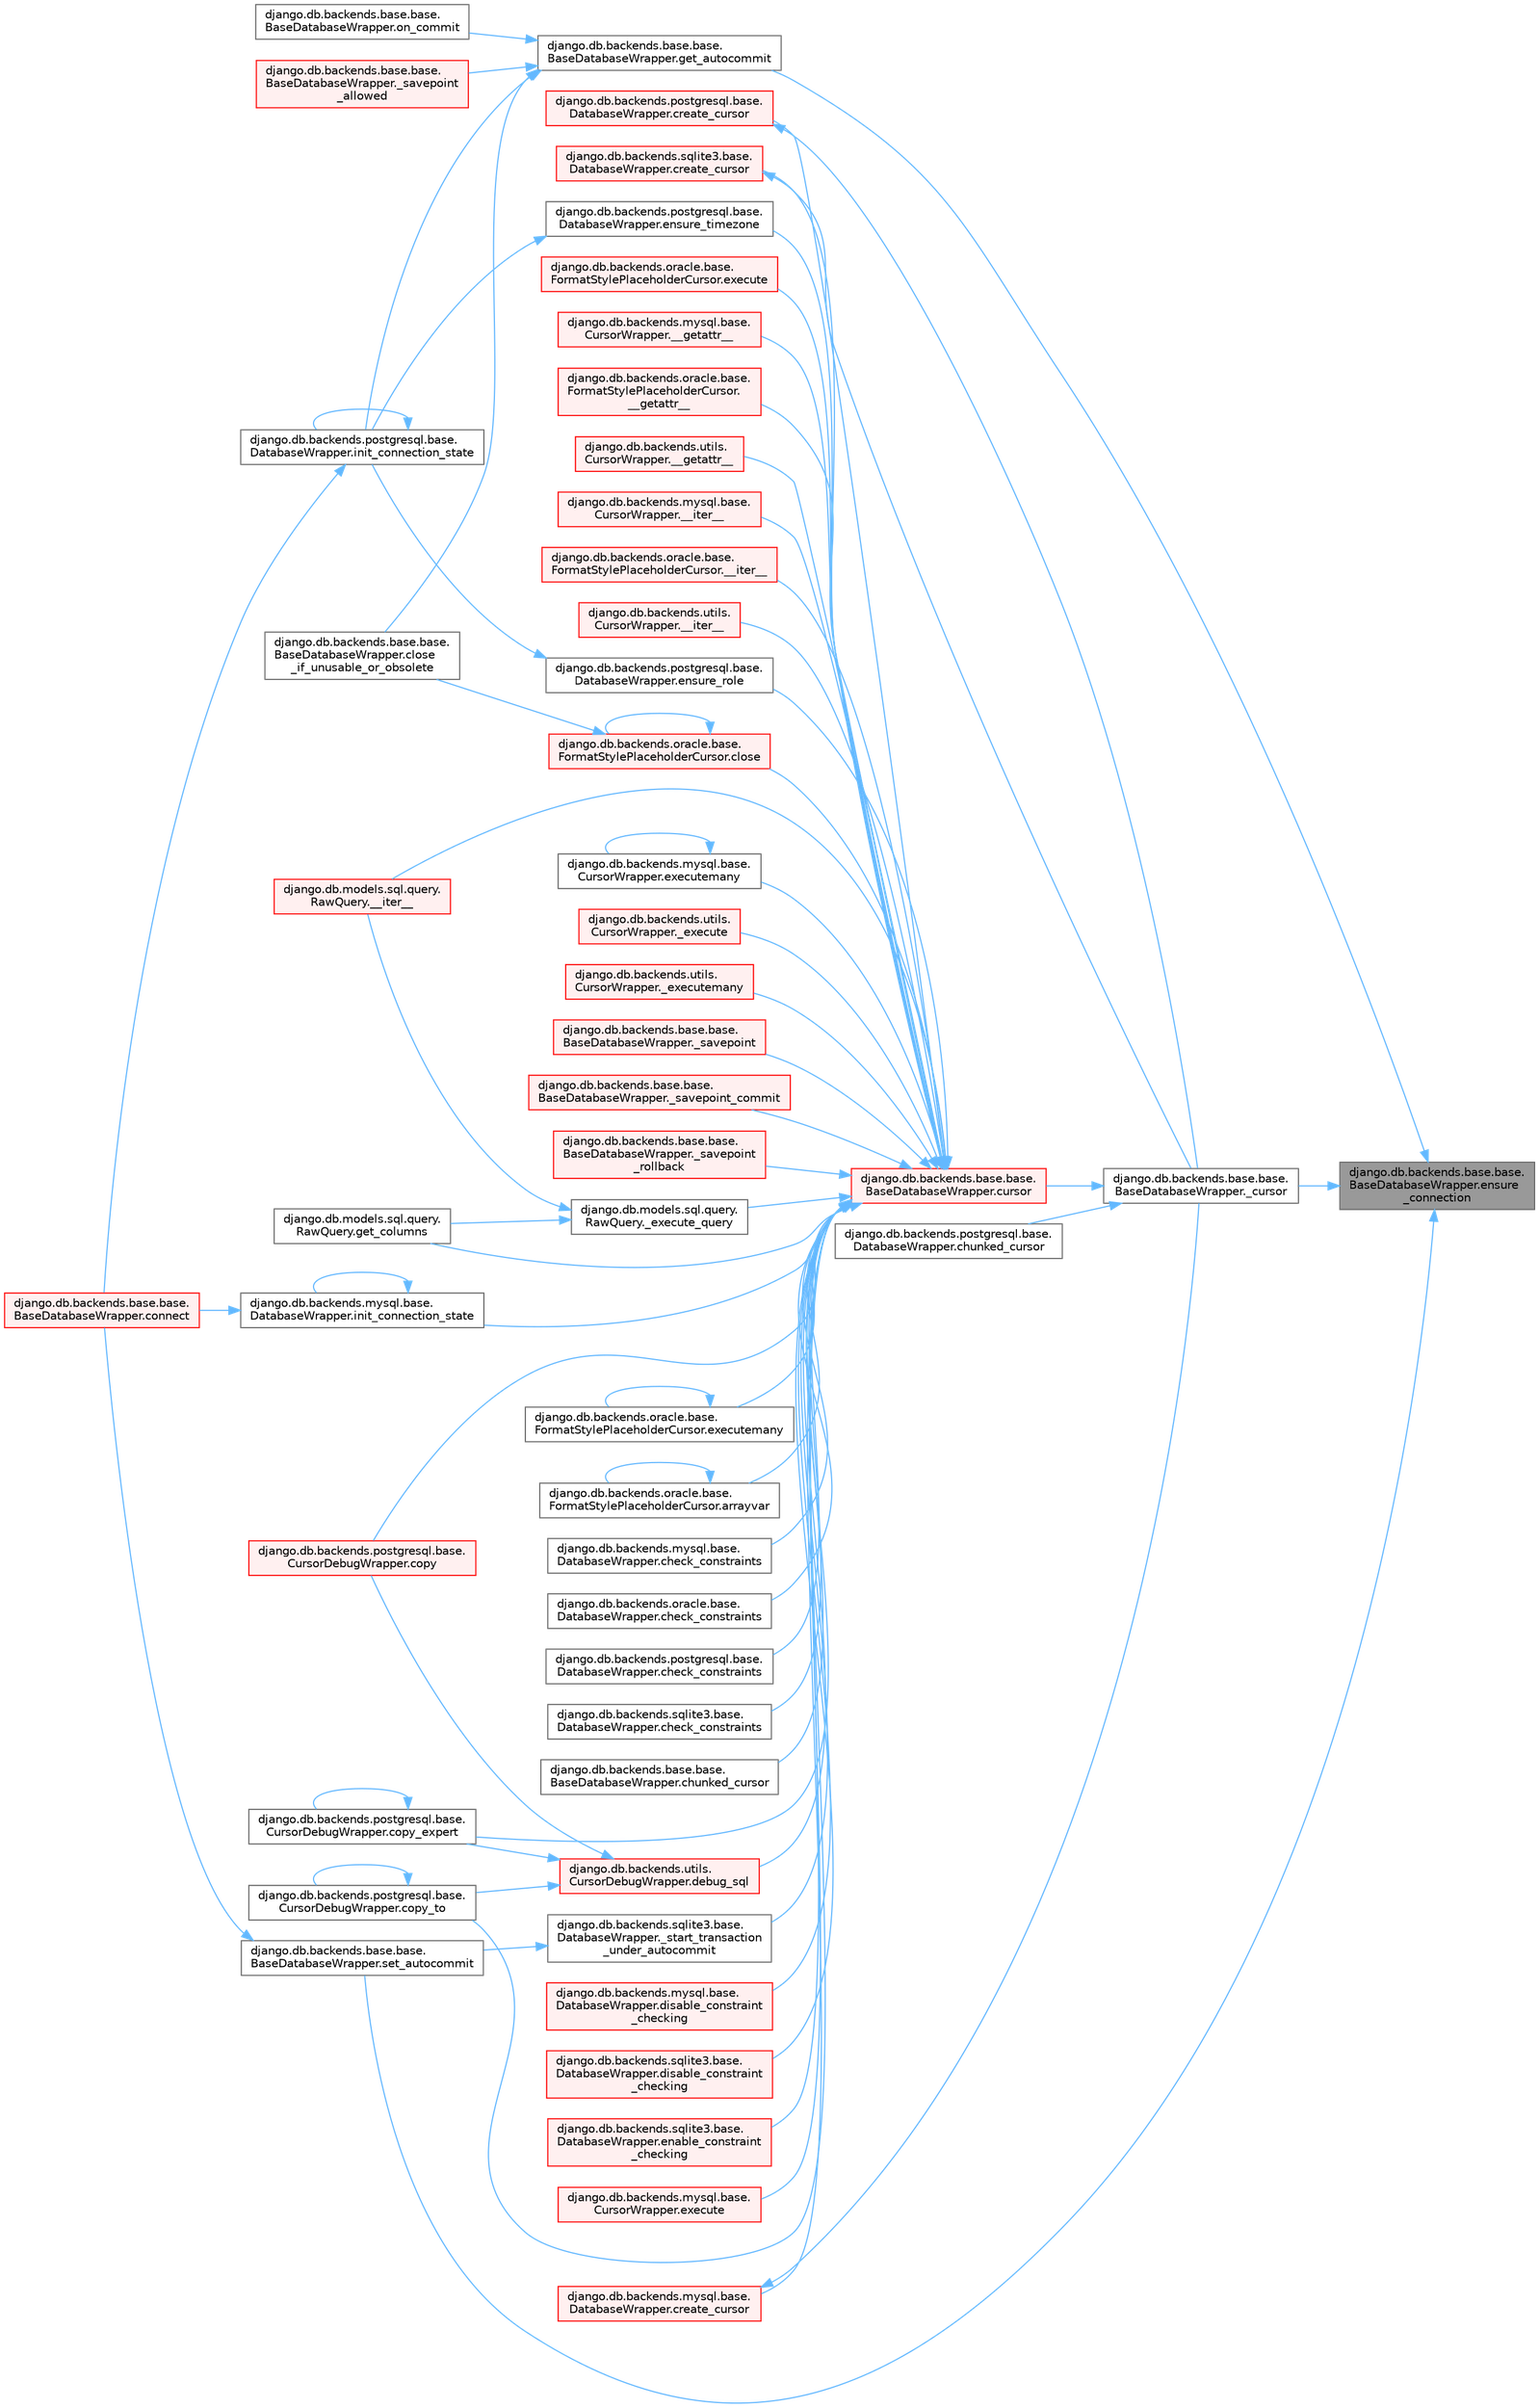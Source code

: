 digraph "django.db.backends.base.base.BaseDatabaseWrapper.ensure_connection"
{
 // LATEX_PDF_SIZE
  bgcolor="transparent";
  edge [fontname=Helvetica,fontsize=10,labelfontname=Helvetica,labelfontsize=10];
  node [fontname=Helvetica,fontsize=10,shape=box,height=0.2,width=0.4];
  rankdir="RL";
  Node1 [id="Node000001",label="django.db.backends.base.base.\lBaseDatabaseWrapper.ensure\l_connection",height=0.2,width=0.4,color="gray40", fillcolor="grey60", style="filled", fontcolor="black",tooltip=" "];
  Node1 -> Node2 [id="edge1_Node000001_Node000002",dir="back",color="steelblue1",style="solid",tooltip=" "];
  Node2 [id="Node000002",label="django.db.backends.base.base.\lBaseDatabaseWrapper._cursor",height=0.2,width=0.4,color="grey40", fillcolor="white", style="filled",URL="$classdjango_1_1db_1_1backends_1_1base_1_1base_1_1_base_database_wrapper.html#a4ab6e7f33d17ad7228f40516ace60c5f",tooltip=" "];
  Node2 -> Node3 [id="edge2_Node000002_Node000003",dir="back",color="steelblue1",style="solid",tooltip=" "];
  Node3 [id="Node000003",label="django.db.backends.postgresql.base.\lDatabaseWrapper.chunked_cursor",height=0.2,width=0.4,color="grey40", fillcolor="white", style="filled",URL="$classdjango_1_1db_1_1backends_1_1postgresql_1_1base_1_1_database_wrapper.html#a6e39b30795df495f7813a3d4186b6a79",tooltip=" "];
  Node2 -> Node4 [id="edge3_Node000002_Node000004",dir="back",color="steelblue1",style="solid",tooltip=" "];
  Node4 [id="Node000004",label="django.db.backends.base.base.\lBaseDatabaseWrapper.cursor",height=0.2,width=0.4,color="red", fillcolor="#FFF0F0", style="filled",URL="$classdjango_1_1db_1_1backends_1_1base_1_1base_1_1_base_database_wrapper.html#a36460fef236d97a41d6ed05f035509f8",tooltip=" "];
  Node4 -> Node5 [id="edge4_Node000004_Node000005",dir="back",color="steelblue1",style="solid",tooltip=" "];
  Node5 [id="Node000005",label="django.db.backends.mysql.base.\lCursorWrapper.__getattr__",height=0.2,width=0.4,color="red", fillcolor="#FFF0F0", style="filled",URL="$classdjango_1_1db_1_1backends_1_1mysql_1_1base_1_1_cursor_wrapper.html#a20e21ec52fae5babdedf2c700be36024",tooltip=" "];
  Node4 -> Node9 [id="edge5_Node000004_Node000009",dir="back",color="steelblue1",style="solid",tooltip=" "];
  Node9 [id="Node000009",label="django.db.backends.oracle.base.\lFormatStylePlaceholderCursor.\l__getattr__",height=0.2,width=0.4,color="red", fillcolor="#FFF0F0", style="filled",URL="$classdjango_1_1db_1_1backends_1_1oracle_1_1base_1_1_format_style_placeholder_cursor.html#a39758f7bfa6ae06dc9c0cdb38bbd6098",tooltip=" "];
  Node4 -> Node10 [id="edge6_Node000004_Node000010",dir="back",color="steelblue1",style="solid",tooltip=" "];
  Node10 [id="Node000010",label="django.db.backends.utils.\lCursorWrapper.__getattr__",height=0.2,width=0.4,color="red", fillcolor="#FFF0F0", style="filled",URL="$classdjango_1_1db_1_1backends_1_1utils_1_1_cursor_wrapper.html#a6acaaa696c45889fa2c675e03cbb7a68",tooltip=" "];
  Node4 -> Node11 [id="edge7_Node000004_Node000011",dir="back",color="steelblue1",style="solid",tooltip=" "];
  Node11 [id="Node000011",label="django.db.backends.mysql.base.\lCursorWrapper.__iter__",height=0.2,width=0.4,color="red", fillcolor="#FFF0F0", style="filled",URL="$classdjango_1_1db_1_1backends_1_1mysql_1_1base_1_1_cursor_wrapper.html#a96860984e3e955165a7742343527ec31",tooltip=" "];
  Node4 -> Node14 [id="edge8_Node000004_Node000014",dir="back",color="steelblue1",style="solid",tooltip=" "];
  Node14 [id="Node000014",label="django.db.backends.oracle.base.\lFormatStylePlaceholderCursor.__iter__",height=0.2,width=0.4,color="red", fillcolor="#FFF0F0", style="filled",URL="$classdjango_1_1db_1_1backends_1_1oracle_1_1base_1_1_format_style_placeholder_cursor.html#adad663a77ab1f36c0904a50f6f924b8c",tooltip=" "];
  Node4 -> Node15 [id="edge9_Node000004_Node000015",dir="back",color="steelblue1",style="solid",tooltip=" "];
  Node15 [id="Node000015",label="django.db.backends.utils.\lCursorWrapper.__iter__",height=0.2,width=0.4,color="red", fillcolor="#FFF0F0", style="filled",URL="$classdjango_1_1db_1_1backends_1_1utils_1_1_cursor_wrapper.html#ae9eba89bec4f98ba29cf92670ef4bd59",tooltip=" "];
  Node4 -> Node16 [id="edge10_Node000004_Node000016",dir="back",color="steelblue1",style="solid",tooltip=" "];
  Node16 [id="Node000016",label="django.db.models.sql.query.\lRawQuery.__iter__",height=0.2,width=0.4,color="red", fillcolor="#FFF0F0", style="filled",URL="$classdjango_1_1db_1_1models_1_1sql_1_1query_1_1_raw_query.html#a462cd26f19cff8bad6e425d53bf55115",tooltip=" "];
  Node4 -> Node17 [id="edge11_Node000004_Node000017",dir="back",color="steelblue1",style="solid",tooltip=" "];
  Node17 [id="Node000017",label="django.db.backends.utils.\lCursorWrapper._execute",height=0.2,width=0.4,color="red", fillcolor="#FFF0F0", style="filled",URL="$classdjango_1_1db_1_1backends_1_1utils_1_1_cursor_wrapper.html#a4bce340a1bf575432f30977501cf758e",tooltip=" "];
  Node4 -> Node3123 [id="edge12_Node000004_Node003123",dir="back",color="steelblue1",style="solid",tooltip=" "];
  Node3123 [id="Node003123",label="django.db.models.sql.query.\lRawQuery._execute_query",height=0.2,width=0.4,color="grey40", fillcolor="white", style="filled",URL="$classdjango_1_1db_1_1models_1_1sql_1_1query_1_1_raw_query.html#a652e32a56b6cf3336d8b39eb3dc98af7",tooltip=" "];
  Node3123 -> Node16 [id="edge13_Node003123_Node000016",dir="back",color="steelblue1",style="solid",tooltip=" "];
  Node3123 -> Node3124 [id="edge14_Node003123_Node003124",dir="back",color="steelblue1",style="solid",tooltip=" "];
  Node3124 [id="Node003124",label="django.db.models.sql.query.\lRawQuery.get_columns",height=0.2,width=0.4,color="grey40", fillcolor="white", style="filled",URL="$classdjango_1_1db_1_1models_1_1sql_1_1query_1_1_raw_query.html#a97dcaae3122b66d4509ccc82dcd4fa36",tooltip=" "];
  Node4 -> Node3125 [id="edge15_Node000004_Node003125",dir="back",color="steelblue1",style="solid",tooltip=" "];
  Node3125 [id="Node003125",label="django.db.backends.utils.\lCursorWrapper._executemany",height=0.2,width=0.4,color="red", fillcolor="#FFF0F0", style="filled",URL="$classdjango_1_1db_1_1backends_1_1utils_1_1_cursor_wrapper.html#ad2f0cf3db485ef5192509faf59f6705b",tooltip=" "];
  Node4 -> Node3127 [id="edge16_Node000004_Node003127",dir="back",color="steelblue1",style="solid",tooltip=" "];
  Node3127 [id="Node003127",label="django.db.backends.base.base.\lBaseDatabaseWrapper._savepoint",height=0.2,width=0.4,color="red", fillcolor="#FFF0F0", style="filled",URL="$classdjango_1_1db_1_1backends_1_1base_1_1base_1_1_base_database_wrapper.html#ad20a0b45a8cbc79cddd01a3ce45643b7",tooltip=" "];
  Node4 -> Node3130 [id="edge17_Node000004_Node003130",dir="back",color="steelblue1",style="solid",tooltip=" "];
  Node3130 [id="Node003130",label="django.db.backends.base.base.\lBaseDatabaseWrapper._savepoint_commit",height=0.2,width=0.4,color="red", fillcolor="#FFF0F0", style="filled",URL="$classdjango_1_1db_1_1backends_1_1base_1_1base_1_1_base_database_wrapper.html#a84f283ac61686e16f5011f6256615698",tooltip=" "];
  Node4 -> Node3132 [id="edge18_Node000004_Node003132",dir="back",color="steelblue1",style="solid",tooltip=" "];
  Node3132 [id="Node003132",label="django.db.backends.base.base.\lBaseDatabaseWrapper._savepoint\l_rollback",height=0.2,width=0.4,color="red", fillcolor="#FFF0F0", style="filled",URL="$classdjango_1_1db_1_1backends_1_1base_1_1base_1_1_base_database_wrapper.html#aefe364c769196b7fd2f85d0e26b22f0d",tooltip=" "];
  Node4 -> Node3134 [id="edge19_Node000004_Node003134",dir="back",color="steelblue1",style="solid",tooltip=" "];
  Node3134 [id="Node003134",label="django.db.backends.sqlite3.base.\lDatabaseWrapper._start_transaction\l_under_autocommit",height=0.2,width=0.4,color="grey40", fillcolor="white", style="filled",URL="$classdjango_1_1db_1_1backends_1_1sqlite3_1_1base_1_1_database_wrapper.html#a8524e3c43caeb725422ad80f80aa1456",tooltip=" "];
  Node3134 -> Node355 [id="edge20_Node003134_Node000355",dir="back",color="steelblue1",style="solid",tooltip=" "];
  Node355 [id="Node000355",label="django.db.backends.base.base.\lBaseDatabaseWrapper.set_autocommit",height=0.2,width=0.4,color="grey40", fillcolor="white", style="filled",URL="$classdjango_1_1db_1_1backends_1_1base_1_1base_1_1_base_database_wrapper.html#ab1e9f32c123e4ccc36e4e7ae370d4fc2",tooltip=" "];
  Node355 -> Node356 [id="edge21_Node000355_Node000356",dir="back",color="steelblue1",style="solid",tooltip=" "];
  Node356 [id="Node000356",label="django.db.backends.base.base.\lBaseDatabaseWrapper.connect",height=0.2,width=0.4,color="red", fillcolor="#FFF0F0", style="filled",URL="$classdjango_1_1db_1_1backends_1_1base_1_1base_1_1_base_database_wrapper.html#a7b64171260c3bf790ed1f563fe48ec35",tooltip=" "];
  Node4 -> Node3135 [id="edge22_Node000004_Node003135",dir="back",color="steelblue1",style="solid",tooltip=" "];
  Node3135 [id="Node003135",label="django.db.backends.oracle.base.\lFormatStylePlaceholderCursor.arrayvar",height=0.2,width=0.4,color="grey40", fillcolor="white", style="filled",URL="$classdjango_1_1db_1_1backends_1_1oracle_1_1base_1_1_format_style_placeholder_cursor.html#a046a0bc9854400c1b3d3f557979e6597",tooltip=" "];
  Node3135 -> Node3135 [id="edge23_Node003135_Node003135",dir="back",color="steelblue1",style="solid",tooltip=" "];
  Node4 -> Node3136 [id="edge24_Node000004_Node003136",dir="back",color="steelblue1",style="solid",tooltip=" "];
  Node3136 [id="Node003136",label="django.db.backends.mysql.base.\lDatabaseWrapper.check_constraints",height=0.2,width=0.4,color="grey40", fillcolor="white", style="filled",URL="$classdjango_1_1db_1_1backends_1_1mysql_1_1base_1_1_database_wrapper.html#a61493a0c1ecdc7a36311d954dace679d",tooltip=" "];
  Node4 -> Node3137 [id="edge25_Node000004_Node003137",dir="back",color="steelblue1",style="solid",tooltip=" "];
  Node3137 [id="Node003137",label="django.db.backends.oracle.base.\lDatabaseWrapper.check_constraints",height=0.2,width=0.4,color="grey40", fillcolor="white", style="filled",URL="$classdjango_1_1db_1_1backends_1_1oracle_1_1base_1_1_database_wrapper.html#a08cbc5ff4b31bfbf4d19281f9181d258",tooltip=" "];
  Node4 -> Node3138 [id="edge26_Node000004_Node003138",dir="back",color="steelblue1",style="solid",tooltip=" "];
  Node3138 [id="Node003138",label="django.db.backends.postgresql.base.\lDatabaseWrapper.check_constraints",height=0.2,width=0.4,color="grey40", fillcolor="white", style="filled",URL="$classdjango_1_1db_1_1backends_1_1postgresql_1_1base_1_1_database_wrapper.html#ac656b7a0cfc42836aa4e196a53616c41",tooltip=" "];
  Node4 -> Node3139 [id="edge27_Node000004_Node003139",dir="back",color="steelblue1",style="solid",tooltip=" "];
  Node3139 [id="Node003139",label="django.db.backends.sqlite3.base.\lDatabaseWrapper.check_constraints",height=0.2,width=0.4,color="grey40", fillcolor="white", style="filled",URL="$classdjango_1_1db_1_1backends_1_1sqlite3_1_1base_1_1_database_wrapper.html#ab69c9967b1bfe3a287db27cc9e66dddc",tooltip=" "];
  Node4 -> Node3140 [id="edge28_Node000004_Node003140",dir="back",color="steelblue1",style="solid",tooltip=" "];
  Node3140 [id="Node003140",label="django.db.backends.base.base.\lBaseDatabaseWrapper.chunked_cursor",height=0.2,width=0.4,color="grey40", fillcolor="white", style="filled",URL="$classdjango_1_1db_1_1backends_1_1base_1_1base_1_1_base_database_wrapper.html#a6161e7e44631d0a0fb031329b2fea05f",tooltip=" "];
  Node4 -> Node3141 [id="edge29_Node000004_Node003141",dir="back",color="steelblue1",style="solid",tooltip=" "];
  Node3141 [id="Node003141",label="django.db.backends.oracle.base.\lFormatStylePlaceholderCursor.close",height=0.2,width=0.4,color="red", fillcolor="#FFF0F0", style="filled",URL="$classdjango_1_1db_1_1backends_1_1oracle_1_1base_1_1_format_style_placeholder_cursor.html#aebbf24b6a824d4e0fb370ce417d41f93",tooltip=" "];
  Node3141 -> Node3141 [id="edge30_Node003141_Node003141",dir="back",color="steelblue1",style="solid",tooltip=" "];
  Node3141 -> Node461 [id="edge31_Node003141_Node000461",dir="back",color="steelblue1",style="solid",tooltip=" "];
  Node461 [id="Node000461",label="django.db.backends.base.base.\lBaseDatabaseWrapper.close\l_if_unusable_or_obsolete",height=0.2,width=0.4,color="grey40", fillcolor="white", style="filled",URL="$classdjango_1_1db_1_1backends_1_1base_1_1base_1_1_base_database_wrapper.html#a599dfc5a8da20da69ffa5a94869dad01",tooltip=" "];
  Node4 -> Node3142 [id="edge32_Node000004_Node003142",dir="back",color="steelblue1",style="solid",tooltip=" "];
  Node3142 [id="Node003142",label="django.db.backends.postgresql.base.\lCursorDebugWrapper.copy",height=0.2,width=0.4,color="red", fillcolor="#FFF0F0", style="filled",URL="$classdjango_1_1db_1_1backends_1_1postgresql_1_1base_1_1_cursor_debug_wrapper.html#a35ca6cc5e6e9ba970c3c3f7469be22ef",tooltip=" "];
  Node4 -> Node3143 [id="edge33_Node000004_Node003143",dir="back",color="steelblue1",style="solid",tooltip=" "];
  Node3143 [id="Node003143",label="django.db.backends.postgresql.base.\lCursorDebugWrapper.copy_expert",height=0.2,width=0.4,color="grey40", fillcolor="white", style="filled",URL="$classdjango_1_1db_1_1backends_1_1postgresql_1_1base_1_1_cursor_debug_wrapper.html#ab989e187dfb900070941950d43746bef",tooltip=" "];
  Node3143 -> Node3143 [id="edge34_Node003143_Node003143",dir="back",color="steelblue1",style="solid",tooltip=" "];
  Node4 -> Node3144 [id="edge35_Node000004_Node003144",dir="back",color="steelblue1",style="solid",tooltip=" "];
  Node3144 [id="Node003144",label="django.db.backends.postgresql.base.\lCursorDebugWrapper.copy_to",height=0.2,width=0.4,color="grey40", fillcolor="white", style="filled",URL="$classdjango_1_1db_1_1backends_1_1postgresql_1_1base_1_1_cursor_debug_wrapper.html#a703e4fd7f4f8e49c0e8c3a8bc1bc04e0",tooltip=" "];
  Node3144 -> Node3144 [id="edge36_Node003144_Node003144",dir="back",color="steelblue1",style="solid",tooltip=" "];
  Node4 -> Node3145 [id="edge37_Node000004_Node003145",dir="back",color="steelblue1",style="solid",tooltip=" "];
  Node3145 [id="Node003145",label="django.db.backends.mysql.base.\lDatabaseWrapper.create_cursor",height=0.2,width=0.4,color="red", fillcolor="#FFF0F0", style="filled",URL="$classdjango_1_1db_1_1backends_1_1mysql_1_1base_1_1_database_wrapper.html#a0ff5c552844653c9008b2c1c843cb949",tooltip=" "];
  Node3145 -> Node2 [id="edge38_Node003145_Node000002",dir="back",color="steelblue1",style="solid",tooltip=" "];
  Node4 -> Node3147 [id="edge39_Node000004_Node003147",dir="back",color="steelblue1",style="solid",tooltip=" "];
  Node3147 [id="Node003147",label="django.db.backends.postgresql.base.\lDatabaseWrapper.create_cursor",height=0.2,width=0.4,color="red", fillcolor="#FFF0F0", style="filled",URL="$classdjango_1_1db_1_1backends_1_1postgresql_1_1base_1_1_database_wrapper.html#a0097c2f901cc5ac98af1b51b05eafec1",tooltip=" "];
  Node3147 -> Node2 [id="edge40_Node003147_Node000002",dir="back",color="steelblue1",style="solid",tooltip=" "];
  Node4 -> Node3148 [id="edge41_Node000004_Node003148",dir="back",color="steelblue1",style="solid",tooltip=" "];
  Node3148 [id="Node003148",label="django.db.backends.sqlite3.base.\lDatabaseWrapper.create_cursor",height=0.2,width=0.4,color="red", fillcolor="#FFF0F0", style="filled",URL="$classdjango_1_1db_1_1backends_1_1sqlite3_1_1base_1_1_database_wrapper.html#a432ac337ae585453ec5c6c37a42ba892",tooltip=" "];
  Node3148 -> Node2 [id="edge42_Node003148_Node000002",dir="back",color="steelblue1",style="solid",tooltip=" "];
  Node4 -> Node3149 [id="edge43_Node000004_Node003149",dir="back",color="steelblue1",style="solid",tooltip=" "];
  Node3149 [id="Node003149",label="django.db.backends.utils.\lCursorDebugWrapper.debug_sql",height=0.2,width=0.4,color="red", fillcolor="#FFF0F0", style="filled",URL="$classdjango_1_1db_1_1backends_1_1utils_1_1_cursor_debug_wrapper.html#a213aef67104a7ce0d658e2926dea04c2",tooltip=" "];
  Node3149 -> Node3142 [id="edge44_Node003149_Node003142",dir="back",color="steelblue1",style="solid",tooltip=" "];
  Node3149 -> Node3143 [id="edge45_Node003149_Node003143",dir="back",color="steelblue1",style="solid",tooltip=" "];
  Node3149 -> Node3144 [id="edge46_Node003149_Node003144",dir="back",color="steelblue1",style="solid",tooltip=" "];
  Node4 -> Node3155 [id="edge47_Node000004_Node003155",dir="back",color="steelblue1",style="solid",tooltip=" "];
  Node3155 [id="Node003155",label="django.db.backends.mysql.base.\lDatabaseWrapper.disable_constraint\l_checking",height=0.2,width=0.4,color="red", fillcolor="#FFF0F0", style="filled",URL="$classdjango_1_1db_1_1backends_1_1mysql_1_1base_1_1_database_wrapper.html#ab8bdfdaae722428701eb41cea3ad10f8",tooltip=" "];
  Node4 -> Node3157 [id="edge48_Node000004_Node003157",dir="back",color="steelblue1",style="solid",tooltip=" "];
  Node3157 [id="Node003157",label="django.db.backends.sqlite3.base.\lDatabaseWrapper.disable_constraint\l_checking",height=0.2,width=0.4,color="red", fillcolor="#FFF0F0", style="filled",URL="$classdjango_1_1db_1_1backends_1_1sqlite3_1_1base_1_1_database_wrapper.html#a5316a773fea4b22c8578cd283c892d5b",tooltip=" "];
  Node4 -> Node3158 [id="edge49_Node000004_Node003158",dir="back",color="steelblue1",style="solid",tooltip=" "];
  Node3158 [id="Node003158",label="django.db.backends.sqlite3.base.\lDatabaseWrapper.enable_constraint\l_checking",height=0.2,width=0.4,color="red", fillcolor="#FFF0F0", style="filled",URL="$classdjango_1_1db_1_1backends_1_1sqlite3_1_1base_1_1_database_wrapper.html#ab2a0d449228451657f22e83de902007a",tooltip=" "];
  Node4 -> Node3159 [id="edge50_Node000004_Node003159",dir="back",color="steelblue1",style="solid",tooltip=" "];
  Node3159 [id="Node003159",label="django.db.backends.postgresql.base.\lDatabaseWrapper.ensure_role",height=0.2,width=0.4,color="grey40", fillcolor="white", style="filled",URL="$classdjango_1_1db_1_1backends_1_1postgresql_1_1base_1_1_database_wrapper.html#a3473fcd0631b4d3ccdf9de10bde6f2a9",tooltip=" "];
  Node3159 -> Node3160 [id="edge51_Node003159_Node003160",dir="back",color="steelblue1",style="solid",tooltip=" "];
  Node3160 [id="Node003160",label="django.db.backends.postgresql.base.\lDatabaseWrapper.init_connection_state",height=0.2,width=0.4,color="grey40", fillcolor="white", style="filled",URL="$classdjango_1_1db_1_1backends_1_1postgresql_1_1base_1_1_database_wrapper.html#a0f6575b463895b89bb6fc158beacb3cd",tooltip=" "];
  Node3160 -> Node356 [id="edge52_Node003160_Node000356",dir="back",color="steelblue1",style="solid",tooltip=" "];
  Node3160 -> Node3160 [id="edge53_Node003160_Node003160",dir="back",color="steelblue1",style="solid",tooltip=" "];
  Node4 -> Node3161 [id="edge54_Node000004_Node003161",dir="back",color="steelblue1",style="solid",tooltip=" "];
  Node3161 [id="Node003161",label="django.db.backends.postgresql.base.\lDatabaseWrapper.ensure_timezone",height=0.2,width=0.4,color="grey40", fillcolor="white", style="filled",URL="$classdjango_1_1db_1_1backends_1_1postgresql_1_1base_1_1_database_wrapper.html#a5e128f3e67017e5ac3bfd1b646557317",tooltip=" "];
  Node3161 -> Node3160 [id="edge55_Node003161_Node003160",dir="back",color="steelblue1",style="solid",tooltip=" "];
  Node4 -> Node3162 [id="edge56_Node000004_Node003162",dir="back",color="steelblue1",style="solid",tooltip=" "];
  Node3162 [id="Node003162",label="django.db.backends.mysql.base.\lCursorWrapper.execute",height=0.2,width=0.4,color="red", fillcolor="#FFF0F0", style="filled",URL="$classdjango_1_1db_1_1backends_1_1mysql_1_1base_1_1_cursor_wrapper.html#a6b2d41b73d7c215224f1e994aad6ad60",tooltip=" "];
  Node4 -> Node3163 [id="edge57_Node000004_Node003163",dir="back",color="steelblue1",style="solid",tooltip=" "];
  Node3163 [id="Node003163",label="django.db.backends.oracle.base.\lFormatStylePlaceholderCursor.execute",height=0.2,width=0.4,color="red", fillcolor="#FFF0F0", style="filled",URL="$classdjango_1_1db_1_1backends_1_1oracle_1_1base_1_1_format_style_placeholder_cursor.html#a0717bdbea59134a88e5f10399c33a251",tooltip=" "];
  Node4 -> Node3164 [id="edge58_Node000004_Node003164",dir="back",color="steelblue1",style="solid",tooltip=" "];
  Node3164 [id="Node003164",label="django.db.backends.mysql.base.\lCursorWrapper.executemany",height=0.2,width=0.4,color="grey40", fillcolor="white", style="filled",URL="$classdjango_1_1db_1_1backends_1_1mysql_1_1base_1_1_cursor_wrapper.html#a4a604c94db88520050ceef7ddec74f34",tooltip=" "];
  Node3164 -> Node3164 [id="edge59_Node003164_Node003164",dir="back",color="steelblue1",style="solid",tooltip=" "];
  Node4 -> Node3165 [id="edge60_Node000004_Node003165",dir="back",color="steelblue1",style="solid",tooltip=" "];
  Node3165 [id="Node003165",label="django.db.backends.oracle.base.\lFormatStylePlaceholderCursor.executemany",height=0.2,width=0.4,color="grey40", fillcolor="white", style="filled",URL="$classdjango_1_1db_1_1backends_1_1oracle_1_1base_1_1_format_style_placeholder_cursor.html#afe125d023e0d499543f47e125886e3b7",tooltip=" "];
  Node3165 -> Node3165 [id="edge61_Node003165_Node003165",dir="back",color="steelblue1",style="solid",tooltip=" "];
  Node4 -> Node3124 [id="edge62_Node000004_Node003124",dir="back",color="steelblue1",style="solid",tooltip=" "];
  Node4 -> Node3166 [id="edge63_Node000004_Node003166",dir="back",color="steelblue1",style="solid",tooltip=" "];
  Node3166 [id="Node003166",label="django.db.backends.mysql.base.\lDatabaseWrapper.init_connection_state",height=0.2,width=0.4,color="grey40", fillcolor="white", style="filled",URL="$classdjango_1_1db_1_1backends_1_1mysql_1_1base_1_1_database_wrapper.html#a37793782ec878a26847fac03c5f8fe38",tooltip=" "];
  Node3166 -> Node356 [id="edge64_Node003166_Node000356",dir="back",color="steelblue1",style="solid",tooltip=" "];
  Node3166 -> Node3166 [id="edge65_Node003166_Node003166",dir="back",color="steelblue1",style="solid",tooltip=" "];
  Node1 -> Node3179 [id="edge66_Node000001_Node003179",dir="back",color="steelblue1",style="solid",tooltip=" "];
  Node3179 [id="Node003179",label="django.db.backends.base.base.\lBaseDatabaseWrapper.get_autocommit",height=0.2,width=0.4,color="grey40", fillcolor="white", style="filled",URL="$classdjango_1_1db_1_1backends_1_1base_1_1base_1_1_base_database_wrapper.html#a14ba5f293351b1dddd42f0d5dea1b1bb",tooltip=" "];
  Node3179 -> Node3180 [id="edge67_Node003179_Node003180",dir="back",color="steelblue1",style="solid",tooltip=" "];
  Node3180 [id="Node003180",label="django.db.backends.base.base.\lBaseDatabaseWrapper._savepoint\l_allowed",height=0.2,width=0.4,color="red", fillcolor="#FFF0F0", style="filled",URL="$classdjango_1_1db_1_1backends_1_1base_1_1base_1_1_base_database_wrapper.html#af5e9f43abb235e035c6b4ab96ace4126",tooltip=" "];
  Node3179 -> Node461 [id="edge68_Node003179_Node000461",dir="back",color="steelblue1",style="solid",tooltip=" "];
  Node3179 -> Node3160 [id="edge69_Node003179_Node003160",dir="back",color="steelblue1",style="solid",tooltip=" "];
  Node3179 -> Node3181 [id="edge70_Node003179_Node003181",dir="back",color="steelblue1",style="solid",tooltip=" "];
  Node3181 [id="Node003181",label="django.db.backends.base.base.\lBaseDatabaseWrapper.on_commit",height=0.2,width=0.4,color="grey40", fillcolor="white", style="filled",URL="$classdjango_1_1db_1_1backends_1_1base_1_1base_1_1_base_database_wrapper.html#a71140995d9181566c100dde9f06fa8fc",tooltip=" "];
  Node1 -> Node355 [id="edge71_Node000001_Node000355",dir="back",color="steelblue1",style="solid",tooltip=" "];
}
